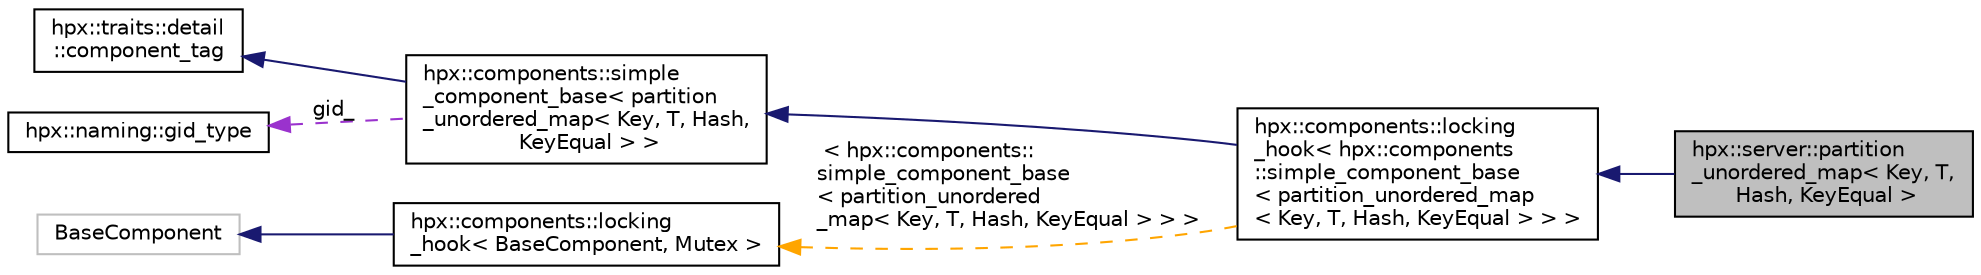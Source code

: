 digraph "hpx::server::partition_unordered_map&lt; Key, T, Hash, KeyEqual &gt;"
{
  edge [fontname="Helvetica",fontsize="10",labelfontname="Helvetica",labelfontsize="10"];
  node [fontname="Helvetica",fontsize="10",shape=record];
  rankdir="LR";
  Node6 [label="hpx::server::partition\l_unordered_map\< Key, T,\l Hash, KeyEqual \>",height=0.2,width=0.4,color="black", fillcolor="grey75", style="filled", fontcolor="black"];
  Node7 -> Node6 [dir="back",color="midnightblue",fontsize="10",style="solid",fontname="Helvetica"];
  Node7 [label="hpx::components::locking\l_hook\< hpx::components\l::simple_component_base\l\< partition_unordered_map\l\< Key, T, Hash, KeyEqual \> \> \>",height=0.2,width=0.4,color="black", fillcolor="white", style="filled",URL="$d7/de1/structhpx_1_1components_1_1locking__hook.html"];
  Node8 -> Node7 [dir="back",color="midnightblue",fontsize="10",style="solid",fontname="Helvetica"];
  Node8 [label="hpx::components::simple\l_component_base\< partition\l_unordered_map\< Key, T, Hash,\l KeyEqual \> \>",height=0.2,width=0.4,color="black", fillcolor="white", style="filled",URL="$d2/de6/classhpx_1_1components_1_1component__base.html"];
  Node9 -> Node8 [dir="back",color="midnightblue",fontsize="10",style="solid",fontname="Helvetica"];
  Node9 [label="hpx::traits::detail\l::component_tag",height=0.2,width=0.4,color="black", fillcolor="white", style="filled",URL="$d8/d79/structhpx_1_1traits_1_1detail_1_1component__tag.html"];
  Node10 -> Node8 [dir="back",color="darkorchid3",fontsize="10",style="dashed",label=" gid_" ,fontname="Helvetica"];
  Node10 [label="hpx::naming::gid_type",height=0.2,width=0.4,color="black", fillcolor="white", style="filled",URL="$d3/d67/structhpx_1_1naming_1_1gid__type.html",tooltip="Global identifier for components across the HPX system. "];
  Node11 -> Node7 [dir="back",color="orange",fontsize="10",style="dashed",label=" \< hpx::components::\lsimple_component_base\l\< partition_unordered\l_map\< Key, T, Hash, KeyEqual \> \> \>" ,fontname="Helvetica"];
  Node11 [label="hpx::components::locking\l_hook\< BaseComponent, Mutex \>",height=0.2,width=0.4,color="black", fillcolor="white", style="filled",URL="$d7/de1/structhpx_1_1components_1_1locking__hook.html"];
  Node12 -> Node11 [dir="back",color="midnightblue",fontsize="10",style="solid",fontname="Helvetica"];
  Node12 [label="BaseComponent",height=0.2,width=0.4,color="grey75", fillcolor="white", style="filled"];
}
